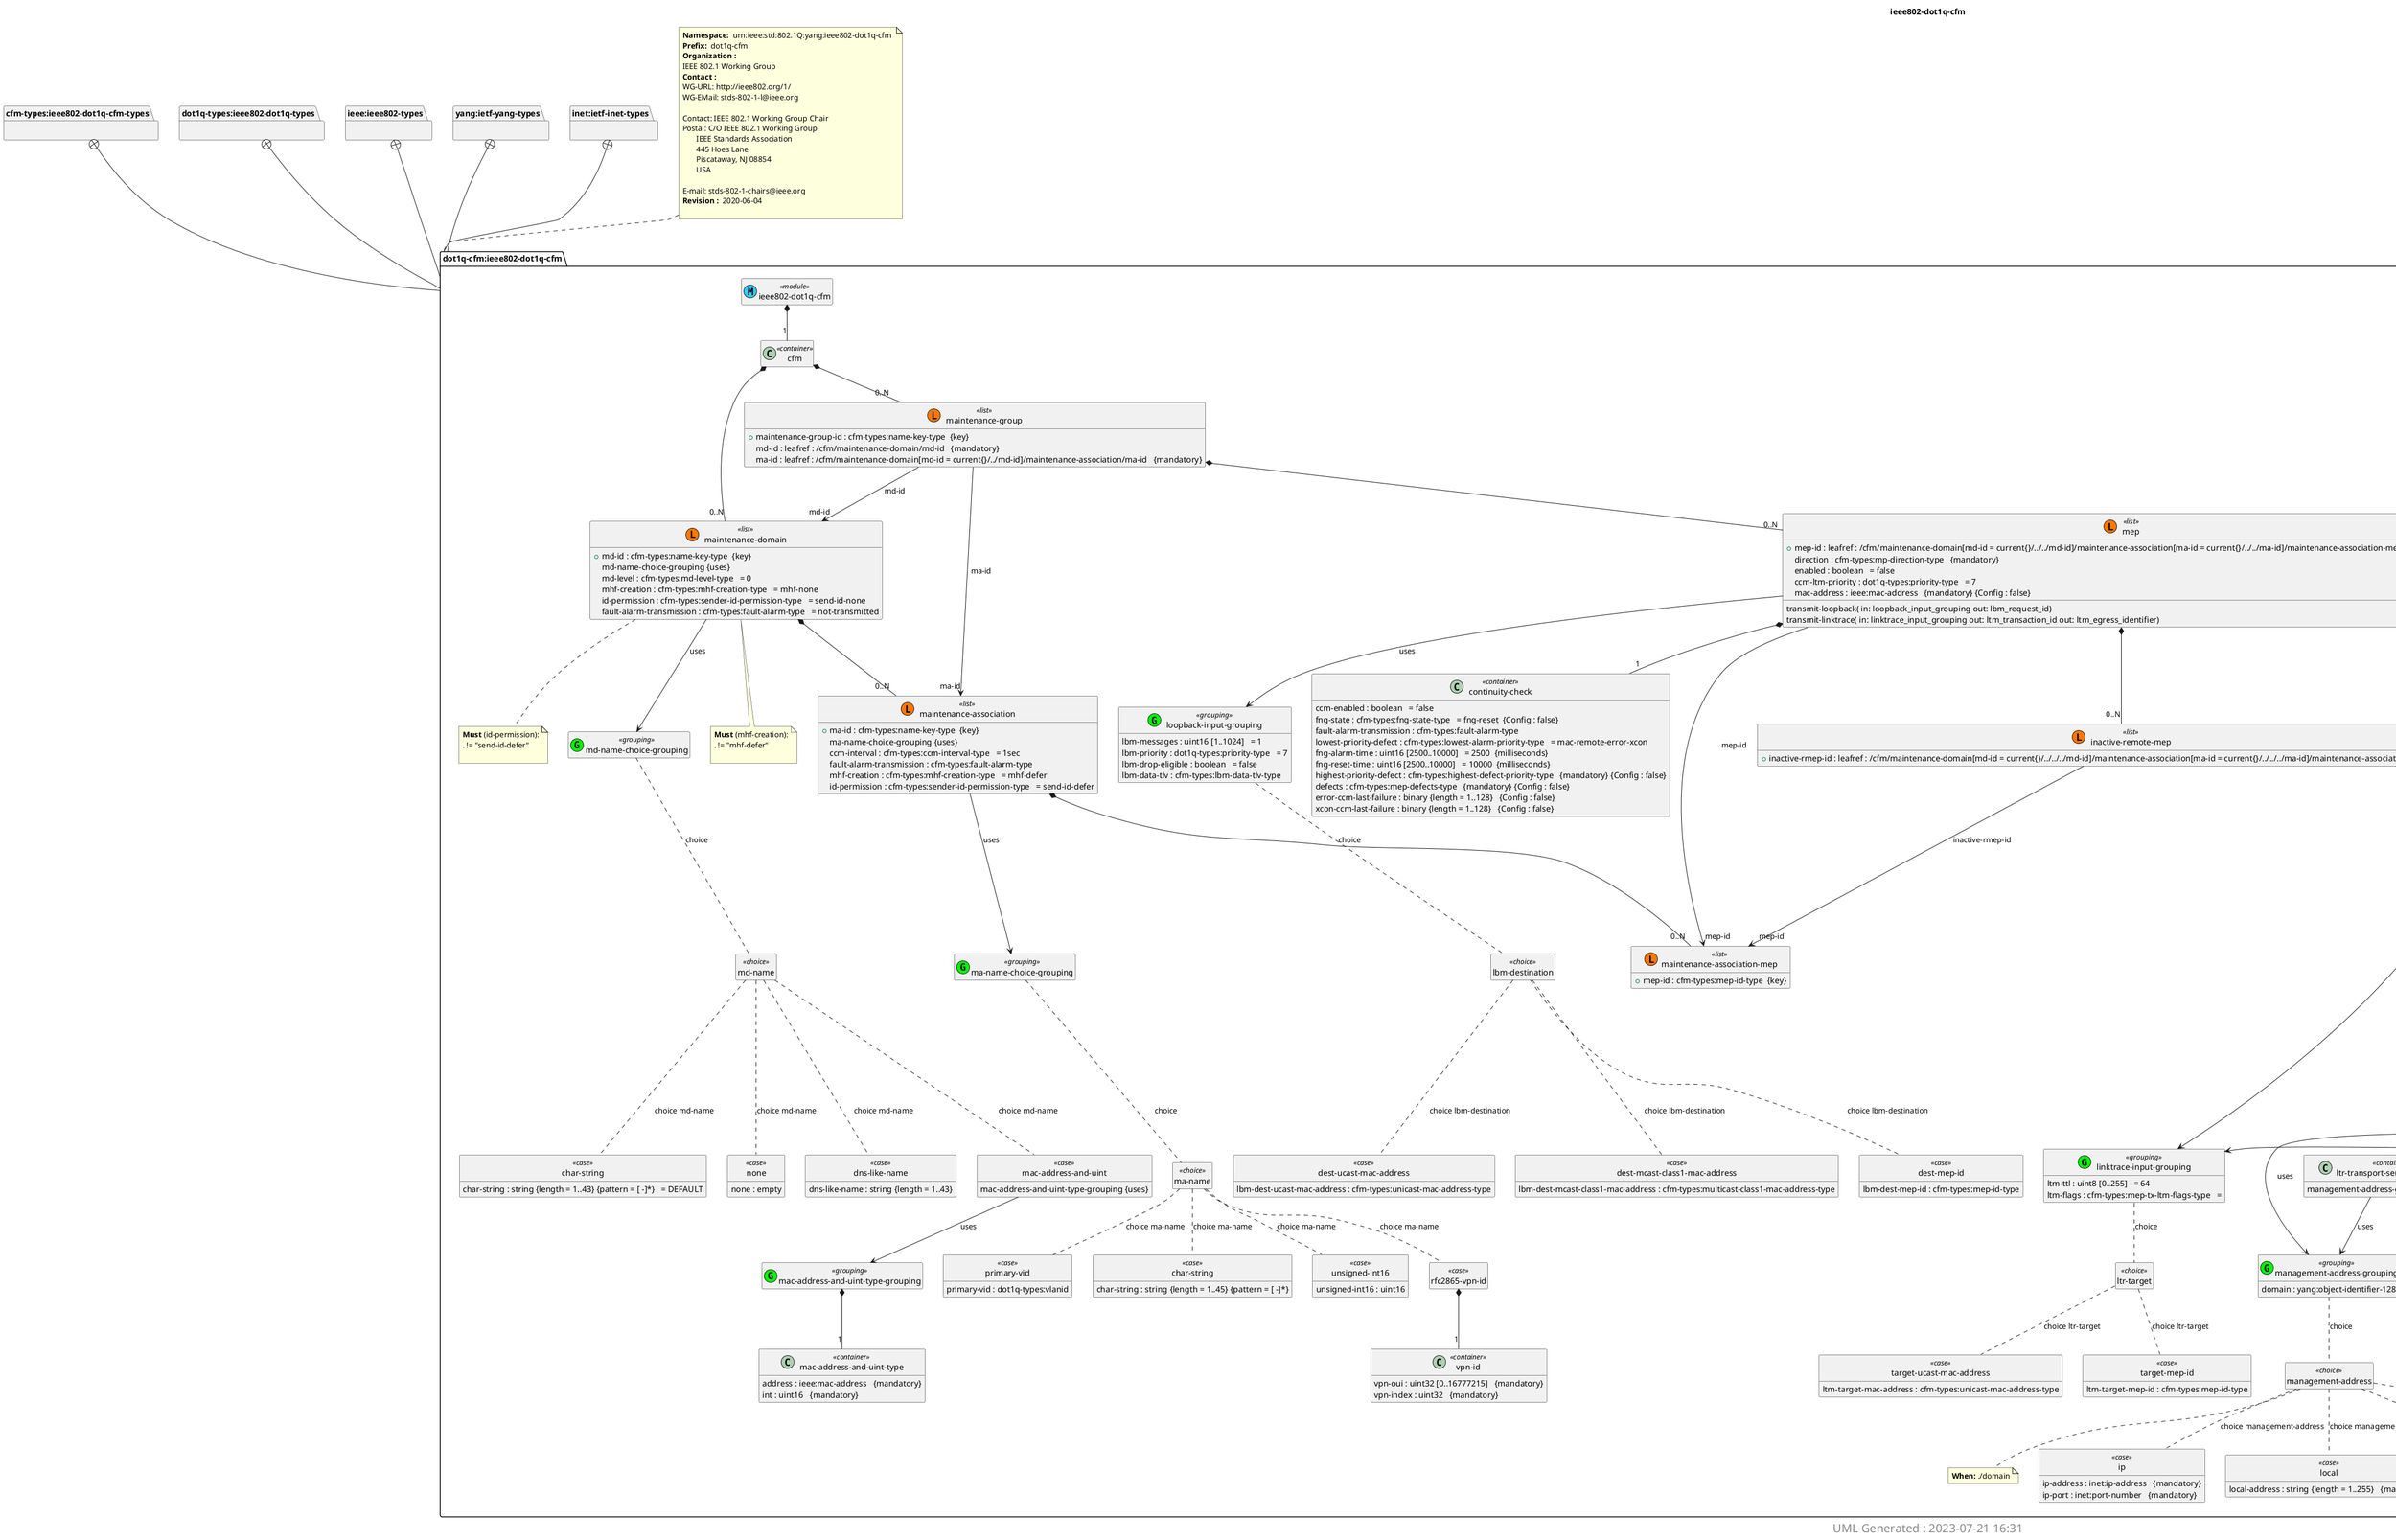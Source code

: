 'Download plantuml from http://plantuml.sourceforge.net/ 
'Generate png with java -jar plantuml.jar <file> 
'Output in img/<module>.png 
'If Java spits out memory error increase heap size with java -Xmx1024m  -jar plantuml.jar <file> 
@startuml img/ieee802-dot1q-cfm.png 
hide empty fields 
hide empty methods 
hide <<case>> circle
hide <<augment>> circle
hide <<choice>> circle
hide <<leafref>> stereotype
hide <<leafref>> circle
page 1x1 
Title ieee802-dot1q-cfm 
package "cfm-types:ieee802-dot1q-cfm-types" as cfm_types_ieee802_dot1q_cfm_types { 
} 
package "dot1q-types:ieee802-dot1q-types" as dot1q_types_ieee802_dot1q_types { 
} 
package "ieee:ieee802-types" as ieee_ieee802_types { 
} 
package "yang:ietf-yang-types" as yang_ietf_yang_types { 
} 
package "inet:ietf-inet-types" as inet_ietf_inet_types { 
} 
package "dot1q-cfm:ieee802-dot1q-cfm" as dot1q_cfm_ieee802_dot1q_cfm { 
} 
note top of dot1q_cfm_ieee802_dot1q_cfm : <b>Namespace: </b> urn:ieee:std:802.1Q:yang:ieee802-dot1q-cfm \n<b>Prefix: </b> dot1q-cfm \n<b>Organization : </b>\nIEEE 802.1 Working Group \n<b>Contact : </b>\nWG-URL: http://ieee802.org/1/ \nWG-EMail: stds-802-1-l@ieee.org \n \nContact: IEEE 802.1 Working Group Chair \nPostal: C/O IEEE 802.1 Working Group \n       IEEE Standards Association \n       445 Hoes Lane \n       Piscataway, NJ 08854 \n       USA \n \nE-mail: stds-802-1-chairs@ieee.org \n<b>Revision : </b> 2020-06-04 \n
package "dot1q-cfm:ieee802-dot1q-cfm" as dot1q_cfm_ieee802_dot1q_cfm { 
class "ieee802-dot1q-cfm" as ieee802_dot1q_cfm << (M, #33CCFF) module>> 
class "mac-address-and-uint-type-grouping" as ieee802_dot1q_cfm_I_mac_address_and_uint_type_grouping_grouping <<(G,Lime) grouping>> 
class "mac-address-and-uint-type" as  ieee802_dot1q_cfm_I_mac_address_and_uint_type_grouping_I_mac_address_and_uint_type <<container>> 
ieee802_dot1q_cfm_I_mac_address_and_uint_type_grouping_grouping *-- "1" ieee802_dot1q_cfm_I_mac_address_and_uint_type_grouping_I_mac_address_and_uint_type 
ieee802_dot1q_cfm_I_mac_address_and_uint_type_grouping_I_mac_address_and_uint_type : address : ieee:mac-address   {mandatory}
ieee802_dot1q_cfm_I_mac_address_and_uint_type_grouping_I_mac_address_and_uint_type : int : uint16   {mandatory}
class "md-name-choice-grouping" as ieee802_dot1q_cfm_I_md_name_choice_grouping_grouping <<(G,Lime) grouping>> 
class "md-name" as ieee802_dot1q_cfm_I_md_name_choice_grouping_I_md_name <<choice>> 
ieee802_dot1q_cfm_I_md_name_choice_grouping_grouping .. ieee802_dot1q_cfm_I_md_name_choice_grouping_I_md_name : choice 
class "none" as ieee802_dot1q_cfm_I_md_name_choice_grouping_I_md_name_I_none_case <<case>>
ieee802_dot1q_cfm_I_md_name_choice_grouping_I_md_name .. ieee802_dot1q_cfm_I_md_name_choice_grouping_I_md_name_I_none_case  : choice md-name
ieee802_dot1q_cfm_I_md_name_choice_grouping_I_md_name_I_none_case : none : empty  
class "dns-like-name" as ieee802_dot1q_cfm_I_md_name_choice_grouping_I_md_name_I_dns_like_name_case <<case>>
ieee802_dot1q_cfm_I_md_name_choice_grouping_I_md_name .. ieee802_dot1q_cfm_I_md_name_choice_grouping_I_md_name_I_dns_like_name_case  : choice md-name
ieee802_dot1q_cfm_I_md_name_choice_grouping_I_md_name_I_dns_like_name_case : dns-like-name : string {length = 1..43}  
class "mac-address-and-uint" as ieee802_dot1q_cfm_I_md_name_choice_grouping_I_md_name_I_mac_address_and_uint_case <<case>>
ieee802_dot1q_cfm_I_md_name_choice_grouping_I_md_name .. ieee802_dot1q_cfm_I_md_name_choice_grouping_I_md_name_I_mac_address_and_uint_case  : choice md-name
ieee802_dot1q_cfm_I_md_name_choice_grouping_I_md_name_I_mac_address_and_uint_case : mac-address-and-uint-type-grouping {uses} 
class "char-string" as ieee802_dot1q_cfm_I_md_name_choice_grouping_I_md_name_I_char_string_case <<case>>
ieee802_dot1q_cfm_I_md_name_choice_grouping_I_md_name .. ieee802_dot1q_cfm_I_md_name_choice_grouping_I_md_name_I_char_string_case  : choice md-name
ieee802_dot1q_cfm_I_md_name_choice_grouping_I_md_name_I_char_string_case : char-string : string {length = 1..43} {pattern = [ -~]*}   = DEFAULT 
class "ma-name-choice-grouping" as ieee802_dot1q_cfm_I_ma_name_choice_grouping_grouping <<(G,Lime) grouping>> 
class "ma-name" as ieee802_dot1q_cfm_I_ma_name_choice_grouping_I_ma_name <<choice>> 
ieee802_dot1q_cfm_I_ma_name_choice_grouping_grouping .. ieee802_dot1q_cfm_I_ma_name_choice_grouping_I_ma_name : choice 
class "primary-vid" as ieee802_dot1q_cfm_I_ma_name_choice_grouping_I_ma_name_I_primary_vid_case <<case>>
ieee802_dot1q_cfm_I_ma_name_choice_grouping_I_ma_name .. ieee802_dot1q_cfm_I_ma_name_choice_grouping_I_ma_name_I_primary_vid_case  : choice ma-name
ieee802_dot1q_cfm_I_ma_name_choice_grouping_I_ma_name_I_primary_vid_case : primary-vid : dot1q-types:vlanid  
class "char-string" as ieee802_dot1q_cfm_I_ma_name_choice_grouping_I_ma_name_I_char_string_case <<case>>
ieee802_dot1q_cfm_I_ma_name_choice_grouping_I_ma_name .. ieee802_dot1q_cfm_I_ma_name_choice_grouping_I_ma_name_I_char_string_case  : choice ma-name
ieee802_dot1q_cfm_I_ma_name_choice_grouping_I_ma_name_I_char_string_case : char-string : string {length = 1..45} {pattern = [ -~]*}  
class "unsigned-int16" as ieee802_dot1q_cfm_I_ma_name_choice_grouping_I_ma_name_I_unsigned_int16_case <<case>>
ieee802_dot1q_cfm_I_ma_name_choice_grouping_I_ma_name .. ieee802_dot1q_cfm_I_ma_name_choice_grouping_I_ma_name_I_unsigned_int16_case  : choice ma-name
ieee802_dot1q_cfm_I_ma_name_choice_grouping_I_ma_name_I_unsigned_int16_case : unsigned-int16 : uint16  
class "rfc2865-vpn-id" as ieee802_dot1q_cfm_I_ma_name_choice_grouping_I_ma_name_I_rfc2865_vpn_id_case <<case>>
ieee802_dot1q_cfm_I_ma_name_choice_grouping_I_ma_name .. ieee802_dot1q_cfm_I_ma_name_choice_grouping_I_ma_name_I_rfc2865_vpn_id_case  : choice ma-name
class "vpn-id" as  ieee802_dot1q_cfm_I_ma_name_choice_grouping_I_ma_name_I_rfc2865_vpn_id_I_vpn_id <<container>> 
ieee802_dot1q_cfm_I_ma_name_choice_grouping_I_ma_name_I_rfc2865_vpn_id_case *-- "1" ieee802_dot1q_cfm_I_ma_name_choice_grouping_I_ma_name_I_rfc2865_vpn_id_I_vpn_id 
ieee802_dot1q_cfm_I_ma_name_choice_grouping_I_ma_name_I_rfc2865_vpn_id_I_vpn_id : vpn-oui : uint32 [0..16777215]   {mandatory}
ieee802_dot1q_cfm_I_ma_name_choice_grouping_I_ma_name_I_rfc2865_vpn_id_I_vpn_id : vpn-index : uint32   {mandatory}
class "management-address-grouping" as ieee802_dot1q_cfm_I_management_address_grouping_grouping <<(G,Lime) grouping>> 
ieee802_dot1q_cfm_I_management_address_grouping_grouping : domain : yang:object-identifier-128  
class "management-address" as ieee802_dot1q_cfm_I_management_address_grouping_I_management_address <<choice>> 
ieee802_dot1q_cfm_I_management_address_grouping_grouping .. ieee802_dot1q_cfm_I_management_address_grouping_I_management_address : choice 
note bottom of ieee802_dot1q_cfm_I_management_address_grouping_I_management_address
<b>When: </b>./domain
end note 
class "ip" as ieee802_dot1q_cfm_I_management_address_grouping_I_management_address_I_ip_case <<case>>
ieee802_dot1q_cfm_I_management_address_grouping_I_management_address .. ieee802_dot1q_cfm_I_management_address_grouping_I_management_address_I_ip_case  : choice management-address
ieee802_dot1q_cfm_I_management_address_grouping_I_management_address_I_ip_case : ip-address : inet:ip-address   {mandatory}
ieee802_dot1q_cfm_I_management_address_grouping_I_management_address_I_ip_case : ip-port : inet:port-number   {mandatory}
class "local" as ieee802_dot1q_cfm_I_management_address_grouping_I_management_address_I_local_case <<case>>
ieee802_dot1q_cfm_I_management_address_grouping_I_management_address .. ieee802_dot1q_cfm_I_management_address_grouping_I_management_address_I_local_case  : choice management-address
ieee802_dot1q_cfm_I_management_address_grouping_I_management_address_I_local_case : local-address : string {length = 1..255}   {mandatory}
class "dns" as ieee802_dot1q_cfm_I_management_address_grouping_I_management_address_I_dns_case <<case>>
ieee802_dot1q_cfm_I_management_address_grouping_I_management_address .. ieee802_dot1q_cfm_I_management_address_grouping_I_management_address_I_dns_case  : choice management-address
ieee802_dot1q_cfm_I_management_address_grouping_I_management_address_I_dns_case : dns-address : string {length = 1..255}   {mandatory}
class "other" as ieee802_dot1q_cfm_I_management_address_grouping_I_management_address_I_other_case <<case>>
ieee802_dot1q_cfm_I_management_address_grouping_I_management_address .. ieee802_dot1q_cfm_I_management_address_grouping_I_management_address_I_other_case  : choice management-address
ieee802_dot1q_cfm_I_management_address_grouping_I_management_address_I_other_case : unknown-address : binary {length = 1..255}  
class "loopback-input-grouping" as ieee802_dot1q_cfm_I_loopback_input_grouping_grouping <<(G,Lime) grouping>> 
class "lbm-destination" as ieee802_dot1q_cfm_I_loopback_input_grouping_I_lbm_destination <<choice>> 
ieee802_dot1q_cfm_I_loopback_input_grouping_grouping .. ieee802_dot1q_cfm_I_loopback_input_grouping_I_lbm_destination : choice 
class "dest-ucast-mac-address" as ieee802_dot1q_cfm_I_loopback_input_grouping_I_lbm_destination_I_dest_ucast_mac_address_case <<case>>
ieee802_dot1q_cfm_I_loopback_input_grouping_I_lbm_destination .. ieee802_dot1q_cfm_I_loopback_input_grouping_I_lbm_destination_I_dest_ucast_mac_address_case  : choice lbm-destination
ieee802_dot1q_cfm_I_loopback_input_grouping_I_lbm_destination_I_dest_ucast_mac_address_case : lbm-dest-ucast-mac-address : cfm-types:unicast-mac-address-type  
class "dest-mcast-class1-mac-address" as ieee802_dot1q_cfm_I_loopback_input_grouping_I_lbm_destination_I_dest_mcast_class1_mac_address_case <<case>>
ieee802_dot1q_cfm_I_loopback_input_grouping_I_lbm_destination .. ieee802_dot1q_cfm_I_loopback_input_grouping_I_lbm_destination_I_dest_mcast_class1_mac_address_case  : choice lbm-destination
ieee802_dot1q_cfm_I_loopback_input_grouping_I_lbm_destination_I_dest_mcast_class1_mac_address_case : lbm-dest-mcast-class1-mac-address : cfm-types:multicast-class1-mac-address-type  
class "dest-mep-id" as ieee802_dot1q_cfm_I_loopback_input_grouping_I_lbm_destination_I_dest_mep_id_case <<case>>
ieee802_dot1q_cfm_I_loopback_input_grouping_I_lbm_destination .. ieee802_dot1q_cfm_I_loopback_input_grouping_I_lbm_destination_I_dest_mep_id_case  : choice lbm-destination
ieee802_dot1q_cfm_I_loopback_input_grouping_I_lbm_destination_I_dest_mep_id_case : lbm-dest-mep-id : cfm-types:mep-id-type  
ieee802_dot1q_cfm_I_loopback_input_grouping_grouping : lbm-messages : uint16 [1..1024]   = 1 
ieee802_dot1q_cfm_I_loopback_input_grouping_grouping : lbm-priority : dot1q-types:priority-type   = 7 
ieee802_dot1q_cfm_I_loopback_input_grouping_grouping : lbm-drop-eligible : boolean   = false 
ieee802_dot1q_cfm_I_loopback_input_grouping_grouping : lbm-data-tlv : cfm-types:lbm-data-tlv-type  
class "linktrace-input-grouping" as ieee802_dot1q_cfm_I_linktrace_input_grouping_grouping <<(G,Lime) grouping>> 
class "ltr-target" as ieee802_dot1q_cfm_I_linktrace_input_grouping_I_ltr_target <<choice>> 
ieee802_dot1q_cfm_I_linktrace_input_grouping_grouping .. ieee802_dot1q_cfm_I_linktrace_input_grouping_I_ltr_target : choice 
class "target-ucast-mac-address" as ieee802_dot1q_cfm_I_linktrace_input_grouping_I_ltr_target_I_target_ucast_mac_address_case <<case>>
ieee802_dot1q_cfm_I_linktrace_input_grouping_I_ltr_target .. ieee802_dot1q_cfm_I_linktrace_input_grouping_I_ltr_target_I_target_ucast_mac_address_case  : choice ltr-target
ieee802_dot1q_cfm_I_linktrace_input_grouping_I_ltr_target_I_target_ucast_mac_address_case : ltm-target-mac-address : cfm-types:unicast-mac-address-type  
class "target-mep-id" as ieee802_dot1q_cfm_I_linktrace_input_grouping_I_ltr_target_I_target_mep_id_case <<case>>
ieee802_dot1q_cfm_I_linktrace_input_grouping_I_ltr_target .. ieee802_dot1q_cfm_I_linktrace_input_grouping_I_ltr_target_I_target_mep_id_case  : choice ltr-target
ieee802_dot1q_cfm_I_linktrace_input_grouping_I_ltr_target_I_target_mep_id_case : ltm-target-mep-id : cfm-types:mep-id-type  
ieee802_dot1q_cfm_I_linktrace_input_grouping_grouping : ltm-ttl : uint8 [0..255]   = 64 
ieee802_dot1q_cfm_I_linktrace_input_grouping_grouping : ltm-flags : cfm-types:mep-tx-ltm-flags-type   =  
class "ltm-egress-identifier-grouping" as ieee802_dot1q_cfm_I_ltm_egress_identifier_grouping_grouping <<(G,Lime) grouping>> 
ieee802_dot1q_cfm_I_ltm_egress_identifier_grouping_grouping : int : uint16   {mandatory}
ieee802_dot1q_cfm_I_ltm_egress_identifier_grouping_grouping : address : ieee:mac-address   {mandatory}
class "cfm" as  ieee802_dot1q_cfm_I_cfm <<container>> 
ieee802_dot1q_cfm *-- "1" ieee802_dot1q_cfm_I_cfm 
class "maintenance-domain" as ieee802_dot1q_cfm_I_cfm_I_maintenance_domain << (L, #FF7700) list>> 
ieee802_dot1q_cfm_I_cfm *-- "0..N" ieee802_dot1q_cfm_I_cfm_I_maintenance_domain 
ieee802_dot1q_cfm_I_cfm_I_maintenance_domain : +md-id : cfm-types:name-key-type  {key} 
ieee802_dot1q_cfm_I_cfm_I_maintenance_domain : md-name-choice-grouping {uses} 
ieee802_dot1q_cfm_I_cfm_I_maintenance_domain : md-level : cfm-types:md-level-type   = 0 
ieee802_dot1q_cfm_I_cfm_I_maintenance_domain : mhf-creation : cfm-types:mhf-creation-type   = mhf-none 
note bottom of ieee802_dot1q_cfm_I_cfm_I_maintenance_domain
<b>Must</b> (mhf-creation):
. != "mhf-defer"

end note 
ieee802_dot1q_cfm_I_cfm_I_maintenance_domain : id-permission : cfm-types:sender-id-permission-type   = send-id-none 
note bottom of ieee802_dot1q_cfm_I_cfm_I_maintenance_domain
<b>Must</b> (id-permission):
. != "send-id-defer"

end note 
ieee802_dot1q_cfm_I_cfm_I_maintenance_domain : fault-alarm-transmission : cfm-types:fault-alarm-type   = not-transmitted 
class "maintenance-association" as ieee802_dot1q_cfm_I_cfm_I_maintenance_domain_I_maintenance_association << (L, #FF7700) list>> 
ieee802_dot1q_cfm_I_cfm_I_maintenance_domain *-- "0..N" ieee802_dot1q_cfm_I_cfm_I_maintenance_domain_I_maintenance_association 
ieee802_dot1q_cfm_I_cfm_I_maintenance_domain_I_maintenance_association : +ma-id : cfm-types:name-key-type  {key} 
ieee802_dot1q_cfm_I_cfm_I_maintenance_domain_I_maintenance_association : ma-name-choice-grouping {uses} 
ieee802_dot1q_cfm_I_cfm_I_maintenance_domain_I_maintenance_association : ccm-interval : cfm-types:ccm-interval-type   = 1sec 
ieee802_dot1q_cfm_I_cfm_I_maintenance_domain_I_maintenance_association : fault-alarm-transmission : cfm-types:fault-alarm-type  
ieee802_dot1q_cfm_I_cfm_I_maintenance_domain_I_maintenance_association : mhf-creation : cfm-types:mhf-creation-type   = mhf-defer 
ieee802_dot1q_cfm_I_cfm_I_maintenance_domain_I_maintenance_association : id-permission : cfm-types:sender-id-permission-type   = send-id-defer 
class "maintenance-association-mep" as ieee802_dot1q_cfm_I_cfm_I_maintenance_domain_I_maintenance_association_I_maintenance_association_mep << (L, #FF7700) list>> 
ieee802_dot1q_cfm_I_cfm_I_maintenance_domain_I_maintenance_association *-- "0..N" ieee802_dot1q_cfm_I_cfm_I_maintenance_domain_I_maintenance_association_I_maintenance_association_mep 
ieee802_dot1q_cfm_I_cfm_I_maintenance_domain_I_maintenance_association_I_maintenance_association_mep : +mep-id : cfm-types:mep-id-type  {key} 
class "maintenance-group" as ieee802_dot1q_cfm_I_cfm_I_maintenance_group << (L, #FF7700) list>> 
ieee802_dot1q_cfm_I_cfm *-- "0..N" ieee802_dot1q_cfm_I_cfm_I_maintenance_group 
ieee802_dot1q_cfm_I_cfm_I_maintenance_group : +maintenance-group-id : cfm-types:name-key-type  {key} 
ieee802_dot1q_cfm_I_cfm_I_maintenance_group : md-id : leafref : /cfm/maintenance-domain/md-id   {mandatory}
ieee802_dot1q_cfm_I_cfm_I_maintenance_group : ma-id : leafref : /cfm/maintenance-domain[md-id = current{}/../md-id]/maintenance-association/ma-id   {mandatory}
class "mep" as ieee802_dot1q_cfm_I_cfm_I_maintenance_group_I_mep << (L, #FF7700) list>> 
ieee802_dot1q_cfm_I_cfm_I_maintenance_group *-- "0..N" ieee802_dot1q_cfm_I_cfm_I_maintenance_group_I_mep 
ieee802_dot1q_cfm_I_cfm_I_maintenance_group_I_mep : +mep-id : leafref : /cfm/maintenance-domain[md-id = current{}/../../md-id]/maintenance-association[ma-id = current{}/../../ma-id]/maintenance-association-mep/mep-id  {key} 
ieee802_dot1q_cfm_I_cfm_I_maintenance_group_I_mep : direction : cfm-types:mp-direction-type   {mandatory}
ieee802_dot1q_cfm_I_cfm_I_maintenance_group_I_mep : enabled : boolean   = false 
ieee802_dot1q_cfm_I_cfm_I_maintenance_group_I_mep : ccm-ltm-priority : dot1q-types:priority-type   = 7 
ieee802_dot1q_cfm_I_cfm_I_maintenance_group_I_mep : mac-address : ieee:mac-address   {mandatory} {Config : false}
class "inactive-remote-mep" as ieee802_dot1q_cfm_I_cfm_I_maintenance_group_I_mep_I_inactive_remote_mep << (L, #FF7700) list>> 
ieee802_dot1q_cfm_I_cfm_I_maintenance_group_I_mep *-- "0..N" ieee802_dot1q_cfm_I_cfm_I_maintenance_group_I_mep_I_inactive_remote_mep 
ieee802_dot1q_cfm_I_cfm_I_maintenance_group_I_mep_I_inactive_remote_mep : +inactive-rmep-id : leafref : /cfm/maintenance-domain[md-id = current{}/../../../md-id]/maintenance-association[ma-id = current{}/../../../ma-id]/maintenance-association-mep/mep-id  {key} 
class "mep-db" as ieee802_dot1q_cfm_I_cfm_I_maintenance_group_I_mep_I_mep_db << (L, #FF7700) list>> 
ieee802_dot1q_cfm_I_cfm_I_maintenance_group_I_mep *-- "0..N" ieee802_dot1q_cfm_I_cfm_I_maintenance_group_I_mep_I_mep_db 
note bottom of ieee802_dot1q_cfm_I_cfm_I_maintenance_group_I_mep_I_mep_db
<b>Config = </b>false
end note 
ieee802_dot1q_cfm_I_cfm_I_maintenance_group_I_mep_I_mep_db : +rmep-id : cfm-types:mep-id-type  {key} 
ieee802_dot1q_cfm_I_cfm_I_maintenance_group_I_mep_I_mep_db : rmep-state : cfm-types:remote-mep-state-type   {mandatory}
ieee802_dot1q_cfm_I_cfm_I_maintenance_group_I_mep_I_mep_db : rmep-failed-ok-time : yang:timeticks   {mandatory}
ieee802_dot1q_cfm_I_cfm_I_maintenance_group_I_mep_I_mep_db : mac-address : ieee:mac-address   {mandatory}
ieee802_dot1q_cfm_I_cfm_I_maintenance_group_I_mep_I_mep_db : rdi : boolean   {mandatory}
ieee802_dot1q_cfm_I_cfm_I_maintenance_group_I_mep_I_mep_db : port-status-tlv : cfm-types:port-status-tlv-value-type  
ieee802_dot1q_cfm_I_cfm_I_maintenance_group_I_mep_I_mep_db : interface-status-tlv : cfm-types:interface-status-tlv-value-type  
ieee802_dot1q_cfm_I_cfm_I_maintenance_group_I_mep_I_mep_db : chassis-id-subtype : ieee:chassis-id-subtype-type  
ieee802_dot1q_cfm_I_cfm_I_maintenance_group_I_mep_I_mep_db : chassis-id : ieee:chassis-id-type  
class "transport-service-domain" as  ieee802_dot1q_cfm_I_cfm_I_maintenance_group_I_mep_I_mep_db_I_transport_service_domain <<container>> 
ieee802_dot1q_cfm_I_cfm_I_maintenance_group_I_mep_I_mep_db *-- "1" ieee802_dot1q_cfm_I_cfm_I_maintenance_group_I_mep_I_mep_db_I_transport_service_domain 
ieee802_dot1q_cfm_I_cfm_I_maintenance_group_I_mep_I_mep_db_I_transport_service_domain : management-address-grouping {uses} 
ieee802_dot1q_cfm_I_cfm_I_maintenance_group_I_mep_I_mep_db : rmep-is-active : boolean   = true 
class "continuity-check" as  ieee802_dot1q_cfm_I_cfm_I_maintenance_group_I_mep_I_continuity_check <<container>> 
ieee802_dot1q_cfm_I_cfm_I_maintenance_group_I_mep *-- "1" ieee802_dot1q_cfm_I_cfm_I_maintenance_group_I_mep_I_continuity_check 
ieee802_dot1q_cfm_I_cfm_I_maintenance_group_I_mep_I_continuity_check : ccm-enabled : boolean   = false 
ieee802_dot1q_cfm_I_cfm_I_maintenance_group_I_mep_I_continuity_check : fng-state : cfm-types:fng-state-type   = fng-reset  {Config : false}
ieee802_dot1q_cfm_I_cfm_I_maintenance_group_I_mep_I_continuity_check : fault-alarm-transmission : cfm-types:fault-alarm-type  
ieee802_dot1q_cfm_I_cfm_I_maintenance_group_I_mep_I_continuity_check : lowest-priority-defect : cfm-types:lowest-alarm-priority-type   = mac-remote-error-xcon 
ieee802_dot1q_cfm_I_cfm_I_maintenance_group_I_mep_I_continuity_check : fng-alarm-time : uint16 [2500..10000]   = 2500  {milliseconds}
ieee802_dot1q_cfm_I_cfm_I_maintenance_group_I_mep_I_continuity_check : fng-reset-time : uint16 [2500..10000]   = 10000  {milliseconds}
ieee802_dot1q_cfm_I_cfm_I_maintenance_group_I_mep_I_continuity_check : highest-priority-defect : cfm-types:highest-defect-priority-type   {mandatory} {Config : false}
ieee802_dot1q_cfm_I_cfm_I_maintenance_group_I_mep_I_continuity_check : defects : cfm-types:mep-defects-type   {mandatory} {Config : false}
ieee802_dot1q_cfm_I_cfm_I_maintenance_group_I_mep_I_continuity_check : error-ccm-last-failure : binary {length = 1..128}   {Config : false}
ieee802_dot1q_cfm_I_cfm_I_maintenance_group_I_mep_I_continuity_check : xcon-ccm-last-failure : binary {length = 1..128}   {Config : false}
class "stats" as  ieee802_dot1q_cfm_I_cfm_I_maintenance_group_I_mep_I_stats <<container>> 
ieee802_dot1q_cfm_I_cfm_I_maintenance_group_I_mep *-- "1" ieee802_dot1q_cfm_I_cfm_I_maintenance_group_I_mep_I_stats 
note bottom of ieee802_dot1q_cfm_I_cfm_I_maintenance_group_I_mep_I_stats
<b>Config = </b>false
end note 
ieee802_dot1q_cfm_I_cfm_I_maintenance_group_I_mep_I_stats : mep-ccm-sequence-errors : yang:counter64   {mandatory}
ieee802_dot1q_cfm_I_cfm_I_maintenance_group_I_mep_I_stats : mep-ccms-sent : yang:counter64   {mandatory}
ieee802_dot1q_cfm_I_cfm_I_maintenance_group_I_mep_I_stats : mep-lbr-in : yang:counter64   {mandatory}
ieee802_dot1q_cfm_I_cfm_I_maintenance_group_I_mep_I_stats : mep-lbr-in-out-of-order : yang:counter64   {mandatory}
ieee802_dot1q_cfm_I_cfm_I_maintenance_group_I_mep_I_stats : mep-lbr-bad-msdu : yang:counter64   {mandatory}
ieee802_dot1q_cfm_I_cfm_I_maintenance_group_I_mep_I_stats : mep-unexpected-ltr-in : yang:counter64   {mandatory}
ieee802_dot1q_cfm_I_cfm_I_maintenance_group_I_mep_I_stats : mep-lbr-out : yang:counter64   {mandatory}
ieee802_dot1q_cfm_I_cfm_I_maintenance_group_I_mep : transmit-loopback( in: loopback_input_grouping out: lbm_request_id)
ieee802_dot1q_cfm_I_cfm_I_maintenance_group_I_mep : transmit-linktrace( in: linktrace_input_grouping out: ltm_transaction_id out: ltm_egress_identifier)
class "linktrace-reply" as ieee802_dot1q_cfm_I_cfm_I_maintenance_group_I_mep_I_linktrace_reply << (L, #FF7700) list>> 
ieee802_dot1q_cfm_I_cfm_I_maintenance_group_I_mep *-- "0..N" ieee802_dot1q_cfm_I_cfm_I_maintenance_group_I_mep_I_linktrace_reply 
note bottom of ieee802_dot1q_cfm_I_cfm_I_maintenance_group_I_mep_I_linktrace_reply
<b>Config = </b>false
end note 
ieee802_dot1q_cfm_I_cfm_I_maintenance_group_I_mep_I_linktrace_reply : +ltr-transaction-id : cfm-types:seq-number-type  {key} 
class "linktrace-input" as  ieee802_dot1q_cfm_I_cfm_I_maintenance_group_I_mep_I_linktrace_reply_I_linktrace_input <<container>> 
ieee802_dot1q_cfm_I_cfm_I_maintenance_group_I_mep_I_linktrace_reply *-- "1" ieee802_dot1q_cfm_I_cfm_I_maintenance_group_I_mep_I_linktrace_reply_I_linktrace_input 
ieee802_dot1q_cfm_I_cfm_I_maintenance_group_I_mep_I_linktrace_reply_I_linktrace_input : linktrace-input-grouping {uses} 
class "responses" as ieee802_dot1q_cfm_I_cfm_I_maintenance_group_I_mep_I_linktrace_reply_I_responses << (L, #FF7700) list>> 
ieee802_dot1q_cfm_I_cfm_I_maintenance_group_I_mep_I_linktrace_reply *-- "0..N" ieee802_dot1q_cfm_I_cfm_I_maintenance_group_I_mep_I_linktrace_reply_I_responses 
ieee802_dot1q_cfm_I_cfm_I_maintenance_group_I_mep_I_linktrace_reply_I_responses : +ltr-receive-order : uint32 [1..4294967295]  {key} 
ieee802_dot1q_cfm_I_cfm_I_maintenance_group_I_mep_I_linktrace_reply_I_responses : ltr-ttl : uint8 [0..255]   {mandatory}
ieee802_dot1q_cfm_I_cfm_I_maintenance_group_I_mep_I_linktrace_reply_I_responses : ltr-forwarded : boolean   {mandatory}
ieee802_dot1q_cfm_I_cfm_I_maintenance_group_I_mep_I_linktrace_reply_I_responses : ltr-terminal-mep : boolean   {mandatory}
class "ltr-last-egress-identifier" as  ieee802_dot1q_cfm_I_cfm_I_maintenance_group_I_mep_I_linktrace_reply_I_responses_I_ltr_last_egress_identifier <<container>> 
ieee802_dot1q_cfm_I_cfm_I_maintenance_group_I_mep_I_linktrace_reply_I_responses *-- "1" ieee802_dot1q_cfm_I_cfm_I_maintenance_group_I_mep_I_linktrace_reply_I_responses_I_ltr_last_egress_identifier 
ieee802_dot1q_cfm_I_cfm_I_maintenance_group_I_mep_I_linktrace_reply_I_responses_I_ltr_last_egress_identifier : ltm-egress-identifier-grouping {uses} 
class "ltr-next-egress-identifier" as  ieee802_dot1q_cfm_I_cfm_I_maintenance_group_I_mep_I_linktrace_reply_I_responses_I_ltr_next_egress_identifier <<container>> 
ieee802_dot1q_cfm_I_cfm_I_maintenance_group_I_mep_I_linktrace_reply_I_responses *-- "1" ieee802_dot1q_cfm_I_cfm_I_maintenance_group_I_mep_I_linktrace_reply_I_responses_I_ltr_next_egress_identifier 
ieee802_dot1q_cfm_I_cfm_I_maintenance_group_I_mep_I_linktrace_reply_I_responses_I_ltr_next_egress_identifier : ltm-egress-identifier-grouping {uses} 
ieee802_dot1q_cfm_I_cfm_I_maintenance_group_I_mep_I_linktrace_reply_I_responses : ltr-relay : cfm-types:relay-action-field-value-type   {mandatory}
ieee802_dot1q_cfm_I_cfm_I_maintenance_group_I_mep_I_linktrace_reply_I_responses : ltr-chassis-id-subtype : ieee:chassis-id-subtype-type  
ieee802_dot1q_cfm_I_cfm_I_maintenance_group_I_mep_I_linktrace_reply_I_responses : ltr-chassis-id : ieee:chassis-id-type   {mandatory}
note bottom of ieee802_dot1q_cfm_I_cfm_I_maintenance_group_I_mep_I_linktrace_reply_I_responses
<b>When</b> (ltr-chassis-id):
../ltr-chassis-id-subtype

end note 
class "ltr-transport-service-domain" as  ieee802_dot1q_cfm_I_cfm_I_maintenance_group_I_mep_I_linktrace_reply_I_responses_I_ltr_transport_service_domain <<container>> 
ieee802_dot1q_cfm_I_cfm_I_maintenance_group_I_mep_I_linktrace_reply_I_responses *-- "1" ieee802_dot1q_cfm_I_cfm_I_maintenance_group_I_mep_I_linktrace_reply_I_responses_I_ltr_transport_service_domain 
ieee802_dot1q_cfm_I_cfm_I_maintenance_group_I_mep_I_linktrace_reply_I_responses_I_ltr_transport_service_domain : management-address-grouping {uses} 
ieee802_dot1q_cfm_I_cfm_I_maintenance_group_I_mep_I_linktrace_reply_I_responses : ltr-ingress : cfm-types:ingress-action-field-value-type  
ieee802_dot1q_cfm_I_cfm_I_maintenance_group_I_mep_I_linktrace_reply_I_responses : ltr-ingress-mac : ieee:mac-address   {mandatory}
note bottom of ieee802_dot1q_cfm_I_cfm_I_maintenance_group_I_mep_I_linktrace_reply_I_responses
<b>When</b> (ltr-ingress-mac):
../ltr-ingress

end note 
ieee802_dot1q_cfm_I_cfm_I_maintenance_group_I_mep_I_linktrace_reply_I_responses : ltr-ingress-port-id-subtype : ieee:port-id-subtype-type  
note bottom of ieee802_dot1q_cfm_I_cfm_I_maintenance_group_I_mep_I_linktrace_reply_I_responses
<b>When</b> (ltr-ingress-port-id-subtype):
../ltr-ingress

end note 
ieee802_dot1q_cfm_I_cfm_I_maintenance_group_I_mep_I_linktrace_reply_I_responses : ltr-ingress-port-id : ieee:port-id-type   {mandatory}
note bottom of ieee802_dot1q_cfm_I_cfm_I_maintenance_group_I_mep_I_linktrace_reply_I_responses
<b>When</b> (ltr-ingress-port-id):
../ltr-ingress and ../ltr-ingress-port-id-subtype

end note 
ieee802_dot1q_cfm_I_cfm_I_maintenance_group_I_mep_I_linktrace_reply_I_responses : ltr-egress : cfm-types:egress-action-field-value-type  
ieee802_dot1q_cfm_I_cfm_I_maintenance_group_I_mep_I_linktrace_reply_I_responses : ltr-egress-mac : ieee:mac-address   {mandatory}
note bottom of ieee802_dot1q_cfm_I_cfm_I_maintenance_group_I_mep_I_linktrace_reply_I_responses
<b>When</b> (ltr-egress-mac):
../ltr-egress

end note 
ieee802_dot1q_cfm_I_cfm_I_maintenance_group_I_mep_I_linktrace_reply_I_responses : ltr-egress-port-id-subtype : ieee:port-id-subtype-type  
note bottom of ieee802_dot1q_cfm_I_cfm_I_maintenance_group_I_mep_I_linktrace_reply_I_responses
<b>When</b> (ltr-egress-port-id-subtype):
../ltr-egress

end note 
ieee802_dot1q_cfm_I_cfm_I_maintenance_group_I_mep_I_linktrace_reply_I_responses : ltr-egress-port-id : ieee:port-id-type   {mandatory}
note bottom of ieee802_dot1q_cfm_I_cfm_I_maintenance_group_I_mep_I_linktrace_reply_I_responses
<b>When</b> (ltr-egress-port-id):
../ltr-egress and ../ltr-egress-port-id-subtype

end note 
ieee802_dot1q_cfm_I_cfm_I_maintenance_group_I_mep_I_linktrace_reply_I_responses : ltr-organization-specific-tlv : binary {length = 0 | 4..1500}  
} 

cfm_types_ieee802_dot1q_cfm_types +-- dot1q_cfm_ieee802_dot1q_cfm
dot1q_types_ieee802_dot1q_types +-- dot1q_cfm_ieee802_dot1q_cfm
ieee_ieee802_types +-- dot1q_cfm_ieee802_dot1q_cfm
yang_ietf_yang_types +-- dot1q_cfm_ieee802_dot1q_cfm
inet_ietf_inet_types +-- dot1q_cfm_ieee802_dot1q_cfm
ieee802_dot1q_cfm_I_md_name_choice_grouping_I_md_name_I_mac_address_and_uint_case --> ieee802_dot1q_cfm_I_mac_address_and_uint_type_grouping_grouping : uses 
ieee802_dot1q_cfm_I_cfm_I_maintenance_domain --> ieee802_dot1q_cfm_I_md_name_choice_grouping_grouping : uses 
ieee802_dot1q_cfm_I_cfm_I_maintenance_domain_I_maintenance_association --> ieee802_dot1q_cfm_I_ma_name_choice_grouping_grouping : uses 
ieee802_dot1q_cfm_I_cfm_I_maintenance_group_I_mep_I_mep_db_I_transport_service_domain --> ieee802_dot1q_cfm_I_management_address_grouping_grouping : uses 
ieee802_dot1q_cfm_I_cfm_I_maintenance_group_I_mep --> ieee802_dot1q_cfm_I_loopback_input_grouping_grouping : uses 
ieee802_dot1q_cfm_I_cfm_I_maintenance_group_I_mep --> ieee802_dot1q_cfm_I_linktrace_input_grouping_grouping : uses 
ieee802_dot1q_cfm_I_cfm_I_maintenance_group_I_mep_I_linktrace_reply_I_linktrace_input --> ieee802_dot1q_cfm_I_linktrace_input_grouping_grouping : uses 
ieee802_dot1q_cfm_I_cfm_I_maintenance_group_I_mep_I_linktrace_reply_I_responses_I_ltr_last_egress_identifier --> ieee802_dot1q_cfm_I_ltm_egress_identifier_grouping_grouping : uses 
ieee802_dot1q_cfm_I_cfm_I_maintenance_group_I_mep_I_linktrace_reply_I_responses_I_ltr_next_egress_identifier --> ieee802_dot1q_cfm_I_ltm_egress_identifier_grouping_grouping : uses 
ieee802_dot1q_cfm_I_cfm_I_maintenance_group_I_mep_I_linktrace_reply_I_responses_I_ltr_transport_service_domain --> ieee802_dot1q_cfm_I_management_address_grouping_grouping : uses 
ieee802_dot1q_cfm_I_cfm_I_maintenance_group-->"md-id"ieee802_dot1q_cfm_I_cfm_I_maintenance_domain: md-id
ieee802_dot1q_cfm_I_cfm_I_maintenance_group-->"ma-id"ieee802_dot1q_cfm_I_cfm_I_maintenance_domain_I_maintenance_association: ma-id
ieee802_dot1q_cfm_I_cfm_I_maintenance_group_I_mep-->"mep-id"ieee802_dot1q_cfm_I_cfm_I_maintenance_domain_I_maintenance_association_I_maintenance_association_mep: mep-id
ieee802_dot1q_cfm_I_cfm_I_maintenance_group_I_mep_I_inactive_remote_mep-->"mep-id"ieee802_dot1q_cfm_I_cfm_I_maintenance_domain_I_maintenance_association_I_maintenance_association_mep: inactive-rmep-id
center footer
 <size:20> UML Generated : 2023-07-21 16:31 </size>
 endfooter 
@enduml 

